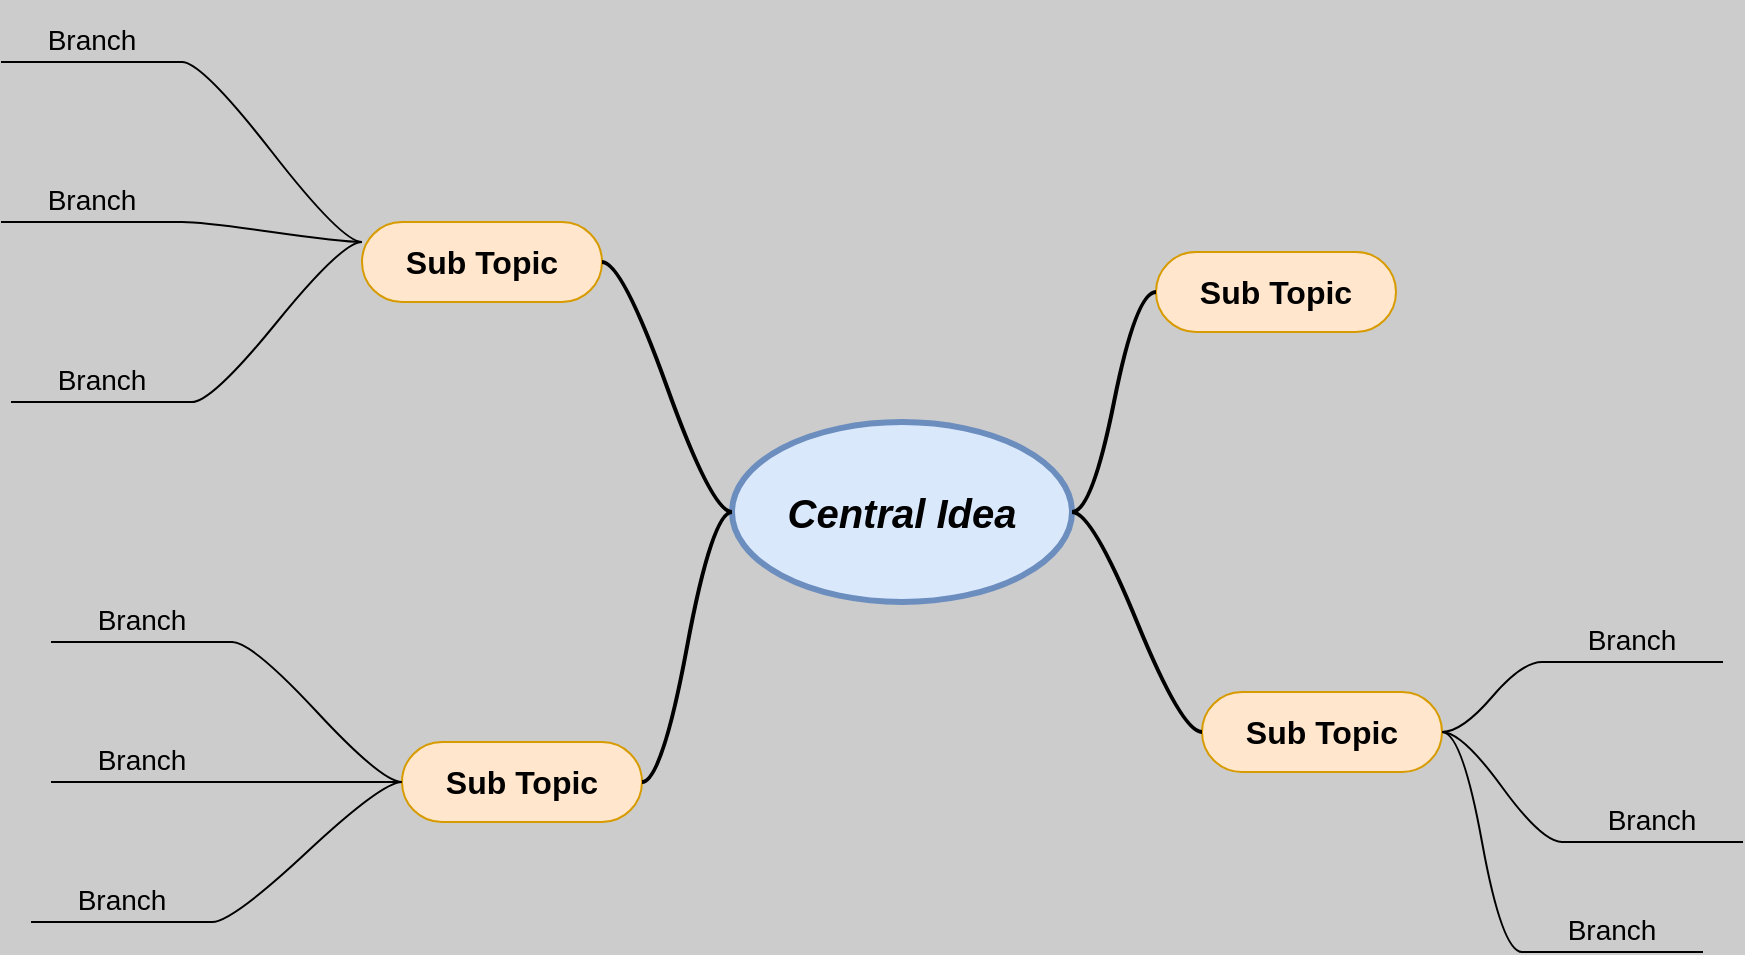 <mxfile version="23.0.2" type="dropbox">
  <diagram name="Page-1" id="xKZVrc7N6ZF7nqNPndqZ">
    <mxGraphModel dx="1434" dy="754" grid="1" gridSize="10" guides="1" tooltips="1" connect="1" arrows="1" fold="1" page="1" pageScale="1" pageWidth="1654" pageHeight="1169" background="#CCCCCC" math="1" shadow="0">
      <root>
        <mxCell id="0" />
        <mxCell id="1" parent="0" />
        <mxCell id="GmPcLuSzd5EldxKo1YOB-1" value="Central Idea" style="ellipse;whiteSpace=wrap;html=1;align=center;newEdgeStyle={&quot;edgeStyle&quot;:&quot;entityRelationEdgeStyle&quot;,&quot;startArrow&quot;:&quot;none&quot;,&quot;endArrow&quot;:&quot;none&quot;,&quot;segment&quot;:10,&quot;curved&quot;:1,&quot;sourcePerimeterSpacing&quot;:0,&quot;targetPerimeterSpacing&quot;:0};treeFolding=1;treeMoving=1;strokeWidth=3;fontSize=20;fontStyle=3;fillColor=#dae8fc;strokeColor=#6c8ebf;fillStyle=solid;" parent="1" vertex="1">
          <mxGeometry x="610" y="350" width="170" height="90" as="geometry" />
        </mxCell>
        <mxCell id="GmPcLuSzd5EldxKo1YOB-2" value="Sub Topic" style="whiteSpace=wrap;html=1;rounded=1;arcSize=50;align=center;verticalAlign=middle;strokeWidth=1;autosize=1;spacing=4;treeFolding=1;treeMoving=1;newEdgeStyle={&quot;edgeStyle&quot;:&quot;entityRelationEdgeStyle&quot;,&quot;startArrow&quot;:&quot;none&quot;,&quot;endArrow&quot;:&quot;none&quot;,&quot;segment&quot;:10,&quot;curved&quot;:1,&quot;sourcePerimeterSpacing&quot;:0,&quot;targetPerimeterSpacing&quot;:0};fontSize=16;fontStyle=1;fillColor=#ffe6cc;strokeColor=#d79b00;" parent="1" vertex="1" collapsed="1">
          <mxGeometry x="822" y="265" width="120" height="40" as="geometry" />
        </mxCell>
        <mxCell id="GmPcLuSzd5EldxKo1YOB-3" value="" style="edgeStyle=entityRelationEdgeStyle;startArrow=none;endArrow=none;segment=10;curved=1;sourcePerimeterSpacing=0;targetPerimeterSpacing=0;rounded=0;exitX=1;exitY=0.5;exitDx=0;exitDy=0;strokeWidth=2;" parent="1" source="GmPcLuSzd5EldxKo1YOB-1" target="GmPcLuSzd5EldxKo1YOB-2" edge="1">
          <mxGeometry relative="1" as="geometry">
            <mxPoint x="760" y="350" as="sourcePoint" />
          </mxGeometry>
        </mxCell>
        <mxCell id="GmPcLuSzd5EldxKo1YOB-4" value="Sub Topic" style="whiteSpace=wrap;html=1;rounded=1;arcSize=50;align=center;verticalAlign=middle;strokeWidth=1;autosize=1;spacing=4;treeFolding=1;treeMoving=1;newEdgeStyle={&quot;edgeStyle&quot;:&quot;entityRelationEdgeStyle&quot;,&quot;startArrow&quot;:&quot;none&quot;,&quot;endArrow&quot;:&quot;none&quot;,&quot;segment&quot;:10,&quot;curved&quot;:1,&quot;sourcePerimeterSpacing&quot;:0,&quot;targetPerimeterSpacing&quot;:0};fontSize=16;fontStyle=1;fillColor=#ffe6cc;strokeColor=#d79b00;" parent="1" vertex="1">
          <mxGeometry x="845" y="485" width="120" height="40" as="geometry" />
        </mxCell>
        <mxCell id="GmPcLuSzd5EldxKo1YOB-5" value="" style="edgeStyle=entityRelationEdgeStyle;startArrow=none;endArrow=none;segment=10;curved=1;sourcePerimeterSpacing=0;targetPerimeterSpacing=0;rounded=0;strokeWidth=2;" parent="1" source="GmPcLuSzd5EldxKo1YOB-1" target="GmPcLuSzd5EldxKo1YOB-4" edge="1">
          <mxGeometry relative="1" as="geometry">
            <mxPoint x="860" y="410" as="sourcePoint" />
          </mxGeometry>
        </mxCell>
        <mxCell id="GmPcLuSzd5EldxKo1YOB-8" value="Sub Topic" style="whiteSpace=wrap;html=1;rounded=1;arcSize=50;align=center;verticalAlign=middle;strokeWidth=1;autosize=1;spacing=4;treeFolding=1;treeMoving=1;newEdgeStyle={&quot;edgeStyle&quot;:&quot;entityRelationEdgeStyle&quot;,&quot;startArrow&quot;:&quot;none&quot;,&quot;endArrow&quot;:&quot;none&quot;,&quot;segment&quot;:10,&quot;curved&quot;:1,&quot;sourcePerimeterSpacing&quot;:0,&quot;targetPerimeterSpacing&quot;:0};fontSize=16;fontStyle=1;fillColor=#ffe6cc;strokeColor=#d79b00;" parent="1" vertex="1">
          <mxGeometry x="445" y="510" width="120" height="40" as="geometry" />
        </mxCell>
        <mxCell id="GmPcLuSzd5EldxKo1YOB-9" value="" style="edgeStyle=entityRelationEdgeStyle;startArrow=none;endArrow=none;segment=10;curved=1;sourcePerimeterSpacing=0;targetPerimeterSpacing=0;rounded=0;exitX=0;exitY=0.5;exitDx=0;exitDy=0;strokeWidth=2;" parent="1" source="GmPcLuSzd5EldxKo1YOB-1" target="GmPcLuSzd5EldxKo1YOB-8" edge="1">
          <mxGeometry relative="1" as="geometry">
            <mxPoint x="620" y="410" as="sourcePoint" />
            <Array as="points">
              <mxPoint x="490" y="370" />
            </Array>
          </mxGeometry>
        </mxCell>
        <mxCell id="GmPcLuSzd5EldxKo1YOB-15" value="Sub Topic" style="whiteSpace=wrap;html=1;rounded=1;arcSize=50;align=center;verticalAlign=middle;strokeWidth=1;autosize=1;spacing=4;treeFolding=1;treeMoving=1;newEdgeStyle={&quot;edgeStyle&quot;:&quot;entityRelationEdgeStyle&quot;,&quot;startArrow&quot;:&quot;none&quot;,&quot;endArrow&quot;:&quot;none&quot;,&quot;segment&quot;:10,&quot;curved&quot;:1,&quot;sourcePerimeterSpacing&quot;:0,&quot;targetPerimeterSpacing&quot;:0};fontSize=16;fontStyle=1;fillColor=#ffe6cc;strokeColor=#d79b00;" parent="1" vertex="1">
          <mxGeometry x="425" y="250" width="120" height="40" as="geometry" />
        </mxCell>
        <mxCell id="GmPcLuSzd5EldxKo1YOB-16" value="" style="edgeStyle=entityRelationEdgeStyle;startArrow=none;endArrow=none;segment=10;curved=1;sourcePerimeterSpacing=0;targetPerimeterSpacing=0;rounded=0;strokeWidth=2;" parent="1" source="GmPcLuSzd5EldxKo1YOB-1" target="GmPcLuSzd5EldxKo1YOB-15" edge="1">
          <mxGeometry relative="1" as="geometry">
            <mxPoint x="430" y="280" as="sourcePoint" />
          </mxGeometry>
        </mxCell>
        <mxCell id="GmPcLuSzd5EldxKo1YOB-18" value="Branch" style="whiteSpace=wrap;html=1;shape=partialRectangle;top=0;left=0;bottom=1;right=0;points=[[0,1],[1,1]];fillColor=none;align=center;verticalAlign=bottom;routingCenterY=0.5;snapToPoint=1;recursiveResize=0;autosize=1;treeFolding=1;treeMoving=1;newEdgeStyle={&quot;edgeStyle&quot;:&quot;entityRelationEdgeStyle&quot;,&quot;startArrow&quot;:&quot;none&quot;,&quot;endArrow&quot;:&quot;none&quot;,&quot;segment&quot;:10,&quot;curved&quot;:1,&quot;sourcePerimeterSpacing&quot;:0,&quot;targetPerimeterSpacing&quot;:0};fontSize=14;" parent="1" vertex="1" visible="0">
          <mxGeometry x="965" y="150" width="90" height="30" as="geometry" />
        </mxCell>
        <mxCell id="GmPcLuSzd5EldxKo1YOB-19" value="" style="edgeStyle=entityRelationEdgeStyle;startArrow=none;endArrow=none;segment=10;curved=1;sourcePerimeterSpacing=0;targetPerimeterSpacing=0;rounded=0;exitX=1;exitY=0.5;exitDx=0;exitDy=0;fontSize=14;" parent="1" source="GmPcLuSzd5EldxKo1YOB-2" target="GmPcLuSzd5EldxKo1YOB-18" edge="1" visible="0">
          <mxGeometry relative="1" as="geometry">
            <mxPoint x="1010" y="180" as="sourcePoint" />
          </mxGeometry>
        </mxCell>
        <mxCell id="GmPcLuSzd5EldxKo1YOB-25" value="Branch" style="whiteSpace=wrap;html=1;shape=partialRectangle;top=0;left=0;bottom=1;right=0;points=[[0,1],[1,1]];fillColor=none;align=center;verticalAlign=bottom;routingCenterY=0.5;snapToPoint=1;recursiveResize=0;autosize=1;treeFolding=1;treeMoving=1;newEdgeStyle={&quot;edgeStyle&quot;:&quot;entityRelationEdgeStyle&quot;,&quot;startArrow&quot;:&quot;none&quot;,&quot;endArrow&quot;:&quot;none&quot;,&quot;segment&quot;:10,&quot;curved&quot;:1,&quot;sourcePerimeterSpacing&quot;:0,&quot;targetPerimeterSpacing&quot;:0};fontSize=14;" parent="1" vertex="1" visible="0">
          <mxGeometry x="965" y="240" width="90" height="30" as="geometry" />
        </mxCell>
        <mxCell id="GmPcLuSzd5EldxKo1YOB-26" value="" style="edgeStyle=entityRelationEdgeStyle;startArrow=none;endArrow=none;segment=10;curved=1;sourcePerimeterSpacing=0;targetPerimeterSpacing=0;rounded=0;exitX=1;exitY=0.5;exitDx=0;exitDy=0;fontSize=14;" parent="1" source="GmPcLuSzd5EldxKo1YOB-2" target="GmPcLuSzd5EldxKo1YOB-25" edge="1" visible="0">
          <mxGeometry relative="1" as="geometry">
            <mxPoint x="950" y="185" as="sourcePoint" />
          </mxGeometry>
        </mxCell>
        <mxCell id="GmPcLuSzd5EldxKo1YOB-28" value="Branch" style="whiteSpace=wrap;html=1;shape=partialRectangle;top=0;left=0;bottom=1;right=0;points=[[0,1],[1,1]];fillColor=none;align=center;verticalAlign=bottom;routingCenterY=0.5;snapToPoint=1;recursiveResize=0;autosize=1;treeFolding=1;treeMoving=1;newEdgeStyle={&quot;edgeStyle&quot;:&quot;entityRelationEdgeStyle&quot;,&quot;startArrow&quot;:&quot;none&quot;,&quot;endArrow&quot;:&quot;none&quot;,&quot;segment&quot;:10,&quot;curved&quot;:1,&quot;sourcePerimeterSpacing&quot;:0,&quot;targetPerimeterSpacing&quot;:0};fontSize=14;" parent="1" vertex="1" visible="0">
          <mxGeometry x="955" y="300" width="90" height="30" as="geometry" />
        </mxCell>
        <mxCell id="GmPcLuSzd5EldxKo1YOB-29" value="" style="edgeStyle=entityRelationEdgeStyle;startArrow=none;endArrow=none;segment=10;curved=1;sourcePerimeterSpacing=0;targetPerimeterSpacing=0;rounded=0;exitX=1;exitY=0.5;exitDx=0;exitDy=0;fontSize=14;" parent="1" source="GmPcLuSzd5EldxKo1YOB-2" target="GmPcLuSzd5EldxKo1YOB-28" edge="1" visible="0">
          <mxGeometry relative="1" as="geometry">
            <mxPoint x="990" y="280" as="sourcePoint" />
          </mxGeometry>
        </mxCell>
        <mxCell id="GmPcLuSzd5EldxKo1YOB-30" value="Branch" style="whiteSpace=wrap;html=1;shape=partialRectangle;top=0;left=0;bottom=1;right=0;points=[[0,1],[1,1]];fillColor=none;align=center;verticalAlign=bottom;routingCenterY=0.5;snapToPoint=1;recursiveResize=0;autosize=1;treeFolding=1;treeMoving=1;newEdgeStyle={&quot;edgeStyle&quot;:&quot;entityRelationEdgeStyle&quot;,&quot;startArrow&quot;:&quot;none&quot;,&quot;endArrow&quot;:&quot;none&quot;,&quot;segment&quot;:10,&quot;curved&quot;:1,&quot;sourcePerimeterSpacing&quot;:0,&quot;targetPerimeterSpacing&quot;:0};fontSize=14;" parent="1" vertex="1">
          <mxGeometry x="245" y="140" width="90" height="30" as="geometry" />
        </mxCell>
        <mxCell id="GmPcLuSzd5EldxKo1YOB-31" value="" style="edgeStyle=entityRelationEdgeStyle;startArrow=none;endArrow=none;segment=10;curved=1;sourcePerimeterSpacing=0;targetPerimeterSpacing=0;rounded=0;exitX=0;exitY=0.25;exitDx=0;exitDy=0;fontSize=14;" parent="1" source="GmPcLuSzd5EldxKo1YOB-15" target="GmPcLuSzd5EldxKo1YOB-30" edge="1">
          <mxGeometry relative="1" as="geometry">
            <mxPoint x="110" y="125" as="sourcePoint" />
          </mxGeometry>
        </mxCell>
        <mxCell id="GmPcLuSzd5EldxKo1YOB-32" value="Branch" style="whiteSpace=wrap;html=1;shape=partialRectangle;top=0;left=0;bottom=1;right=0;points=[[0,1],[1,1]];fillColor=none;align=center;verticalAlign=bottom;routingCenterY=0.5;snapToPoint=1;recursiveResize=0;autosize=1;treeFolding=1;treeMoving=1;newEdgeStyle={&quot;edgeStyle&quot;:&quot;entityRelationEdgeStyle&quot;,&quot;startArrow&quot;:&quot;none&quot;,&quot;endArrow&quot;:&quot;none&quot;,&quot;segment&quot;:10,&quot;curved&quot;:1,&quot;sourcePerimeterSpacing&quot;:0,&quot;targetPerimeterSpacing&quot;:0};fontSize=14;" parent="1" vertex="1">
          <mxGeometry x="250" y="310" width="90" height="30" as="geometry" />
        </mxCell>
        <mxCell id="GmPcLuSzd5EldxKo1YOB-33" value="" style="edgeStyle=entityRelationEdgeStyle;startArrow=none;endArrow=none;segment=10;curved=1;sourcePerimeterSpacing=0;targetPerimeterSpacing=0;rounded=0;exitX=0;exitY=0.25;exitDx=0;exitDy=0;fontSize=14;" parent="1" source="GmPcLuSzd5EldxKo1YOB-15" target="GmPcLuSzd5EldxKo1YOB-32" edge="1">
          <mxGeometry relative="1" as="geometry">
            <mxPoint x="110" y="125" as="sourcePoint" />
            <Array as="points">
              <mxPoint x="320" y="300" />
            </Array>
          </mxGeometry>
        </mxCell>
        <mxCell id="GmPcLuSzd5EldxKo1YOB-34" value="Branch" style="whiteSpace=wrap;html=1;shape=partialRectangle;top=0;left=0;bottom=1;right=0;points=[[0,1],[1,1]];fillColor=none;align=center;verticalAlign=bottom;routingCenterY=0.5;snapToPoint=1;recursiveResize=0;autosize=1;treeFolding=1;treeMoving=1;newEdgeStyle={&quot;edgeStyle&quot;:&quot;entityRelationEdgeStyle&quot;,&quot;startArrow&quot;:&quot;none&quot;,&quot;endArrow&quot;:&quot;none&quot;,&quot;segment&quot;:10,&quot;curved&quot;:1,&quot;sourcePerimeterSpacing&quot;:0,&quot;targetPerimeterSpacing&quot;:0};fontSize=14;" parent="1" vertex="1">
          <mxGeometry x="245" y="220" width="90" height="30" as="geometry" />
        </mxCell>
        <mxCell id="GmPcLuSzd5EldxKo1YOB-35" value="" style="edgeStyle=entityRelationEdgeStyle;startArrow=none;endArrow=none;segment=10;curved=1;sourcePerimeterSpacing=0;targetPerimeterSpacing=0;rounded=0;exitX=0;exitY=0.25;exitDx=0;exitDy=0;fontSize=14;" parent="1" source="GmPcLuSzd5EldxKo1YOB-15" target="GmPcLuSzd5EldxKo1YOB-34" edge="1">
          <mxGeometry relative="1" as="geometry">
            <mxPoint x="110" y="125" as="sourcePoint" />
          </mxGeometry>
        </mxCell>
        <mxCell id="GmPcLuSzd5EldxKo1YOB-42" value="Branch" style="whiteSpace=wrap;html=1;shape=partialRectangle;top=0;left=0;bottom=1;right=0;points=[[0,1],[1,1]];fillColor=none;align=center;verticalAlign=bottom;routingCenterY=0.5;snapToPoint=1;recursiveResize=0;autosize=1;treeFolding=1;treeMoving=1;newEdgeStyle={&quot;edgeStyle&quot;:&quot;entityRelationEdgeStyle&quot;,&quot;startArrow&quot;:&quot;none&quot;,&quot;endArrow&quot;:&quot;none&quot;,&quot;segment&quot;:10,&quot;curved&quot;:1,&quot;sourcePerimeterSpacing&quot;:0,&quot;targetPerimeterSpacing&quot;:0};fontSize=14;" parent="1" vertex="1">
          <mxGeometry x="270" y="430" width="90" height="30" as="geometry" />
        </mxCell>
        <mxCell id="GmPcLuSzd5EldxKo1YOB-43" value="" style="edgeStyle=entityRelationEdgeStyle;startArrow=none;endArrow=none;segment=10;curved=1;sourcePerimeterSpacing=0;targetPerimeterSpacing=0;rounded=0;exitX=0;exitY=0.5;exitDx=0;exitDy=0;fontSize=14;" parent="1" source="GmPcLuSzd5EldxKo1YOB-8" target="GmPcLuSzd5EldxKo1YOB-42" edge="1">
          <mxGeometry relative="1" as="geometry">
            <mxPoint x="390" y="398" as="sourcePoint" />
            <Array as="points">
              <mxPoint x="480" y="340" />
            </Array>
          </mxGeometry>
        </mxCell>
        <mxCell id="GmPcLuSzd5EldxKo1YOB-44" value="Branch" style="whiteSpace=wrap;html=1;shape=partialRectangle;top=0;left=0;bottom=1;right=0;points=[[0,1],[1,1]];fillColor=none;align=center;verticalAlign=bottom;routingCenterY=0.5;snapToPoint=1;recursiveResize=0;autosize=1;treeFolding=1;treeMoving=1;newEdgeStyle={&quot;edgeStyle&quot;:&quot;entityRelationEdgeStyle&quot;,&quot;startArrow&quot;:&quot;none&quot;,&quot;endArrow&quot;:&quot;none&quot;,&quot;segment&quot;:10,&quot;curved&quot;:1,&quot;sourcePerimeterSpacing&quot;:0,&quot;targetPerimeterSpacing&quot;:0};fontSize=14;" parent="1" vertex="1">
          <mxGeometry x="260" y="570" width="90" height="30" as="geometry" />
        </mxCell>
        <mxCell id="GmPcLuSzd5EldxKo1YOB-45" value="" style="edgeStyle=entityRelationEdgeStyle;startArrow=none;endArrow=none;segment=10;curved=1;sourcePerimeterSpacing=0;targetPerimeterSpacing=0;rounded=0;exitX=0;exitY=0.5;exitDx=0;exitDy=0;fontSize=14;" parent="1" source="GmPcLuSzd5EldxKo1YOB-8" target="GmPcLuSzd5EldxKo1YOB-44" edge="1">
          <mxGeometry relative="1" as="geometry">
            <mxPoint x="390" y="398" as="sourcePoint" />
            <Array as="points">
              <mxPoint x="320" y="490" />
            </Array>
          </mxGeometry>
        </mxCell>
        <mxCell id="GmPcLuSzd5EldxKo1YOB-46" value="Branch" style="whiteSpace=wrap;html=1;shape=partialRectangle;top=0;left=0;bottom=1;right=0;points=[[0,1],[1,1]];fillColor=none;align=center;verticalAlign=bottom;routingCenterY=0.5;snapToPoint=1;recursiveResize=0;autosize=1;treeFolding=1;treeMoving=1;newEdgeStyle={&quot;edgeStyle&quot;:&quot;entityRelationEdgeStyle&quot;,&quot;startArrow&quot;:&quot;none&quot;,&quot;endArrow&quot;:&quot;none&quot;,&quot;segment&quot;:10,&quot;curved&quot;:1,&quot;sourcePerimeterSpacing&quot;:0,&quot;targetPerimeterSpacing&quot;:0};fontSize=14;" parent="1" vertex="1">
          <mxGeometry x="270" y="500" width="90" height="30" as="geometry" />
        </mxCell>
        <mxCell id="GmPcLuSzd5EldxKo1YOB-47" value="" style="edgeStyle=entityRelationEdgeStyle;startArrow=none;endArrow=none;segment=10;curved=1;sourcePerimeterSpacing=0;targetPerimeterSpacing=0;rounded=0;exitX=0;exitY=0.5;exitDx=0;exitDy=0;fontSize=14;" parent="1" source="GmPcLuSzd5EldxKo1YOB-8" target="GmPcLuSzd5EldxKo1YOB-46" edge="1">
          <mxGeometry relative="1" as="geometry">
            <mxPoint x="390" y="398" as="sourcePoint" />
          </mxGeometry>
        </mxCell>
        <mxCell id="GmPcLuSzd5EldxKo1YOB-51" value="Branch" style="whiteSpace=wrap;html=1;shape=partialRectangle;top=0;left=0;bottom=1;right=0;points=[[0,1],[1,1]];fillColor=none;align=center;verticalAlign=bottom;routingCenterY=0.5;snapToPoint=1;recursiveResize=0;autosize=1;treeFolding=1;treeMoving=1;newEdgeStyle={&quot;edgeStyle&quot;:&quot;entityRelationEdgeStyle&quot;,&quot;startArrow&quot;:&quot;none&quot;,&quot;endArrow&quot;:&quot;none&quot;,&quot;segment&quot;:10,&quot;curved&quot;:1,&quot;sourcePerimeterSpacing&quot;:0,&quot;targetPerimeterSpacing&quot;:0};fontSize=14;" parent="1" vertex="1">
          <mxGeometry x="1005" y="585" width="90" height="30" as="geometry" />
        </mxCell>
        <mxCell id="GmPcLuSzd5EldxKo1YOB-52" value="" style="edgeStyle=entityRelationEdgeStyle;startArrow=none;endArrow=none;segment=10;curved=1;sourcePerimeterSpacing=0;targetPerimeterSpacing=0;rounded=0;exitX=1;exitY=0.5;exitDx=0;exitDy=0;" parent="1" source="GmPcLuSzd5EldxKo1YOB-4" target="GmPcLuSzd5EldxKo1YOB-51" edge="1">
          <mxGeometry relative="1" as="geometry">
            <mxPoint x="1000" y="430" as="sourcePoint" />
          </mxGeometry>
        </mxCell>
        <mxCell id="GmPcLuSzd5EldxKo1YOB-53" value="Branch" style="whiteSpace=wrap;html=1;shape=partialRectangle;top=0;left=0;bottom=1;right=0;points=[[0,1],[1,1]];fillColor=none;align=center;verticalAlign=bottom;routingCenterY=0.5;snapToPoint=1;recursiveResize=0;autosize=1;treeFolding=1;treeMoving=1;newEdgeStyle={&quot;edgeStyle&quot;:&quot;entityRelationEdgeStyle&quot;,&quot;startArrow&quot;:&quot;none&quot;,&quot;endArrow&quot;:&quot;none&quot;,&quot;segment&quot;:10,&quot;curved&quot;:1,&quot;sourcePerimeterSpacing&quot;:0,&quot;targetPerimeterSpacing&quot;:0};fontSize=14;" parent="1" vertex="1">
          <mxGeometry x="1025" y="530" width="90" height="30" as="geometry" />
        </mxCell>
        <mxCell id="GmPcLuSzd5EldxKo1YOB-54" value="" style="edgeStyle=entityRelationEdgeStyle;startArrow=none;endArrow=none;segment=10;curved=1;sourcePerimeterSpacing=0;targetPerimeterSpacing=0;rounded=0;exitX=1;exitY=0.5;exitDx=0;exitDy=0;" parent="1" source="GmPcLuSzd5EldxKo1YOB-4" target="GmPcLuSzd5EldxKo1YOB-53" edge="1">
          <mxGeometry relative="1" as="geometry">
            <mxPoint x="1000" y="430" as="sourcePoint" />
            <Array as="points">
              <mxPoint x="1010" y="395" />
            </Array>
          </mxGeometry>
        </mxCell>
        <mxCell id="GmPcLuSzd5EldxKo1YOB-55" value="Branch" style="whiteSpace=wrap;html=1;shape=partialRectangle;top=0;left=0;bottom=1;right=0;points=[[0,1],[1,1]];fillColor=none;align=center;verticalAlign=bottom;routingCenterY=0.5;snapToPoint=1;recursiveResize=0;autosize=1;treeFolding=1;treeMoving=1;newEdgeStyle={&quot;edgeStyle&quot;:&quot;entityRelationEdgeStyle&quot;,&quot;startArrow&quot;:&quot;none&quot;,&quot;endArrow&quot;:&quot;none&quot;,&quot;segment&quot;:10,&quot;curved&quot;:1,&quot;sourcePerimeterSpacing&quot;:0,&quot;targetPerimeterSpacing&quot;:0};fontSize=14;" parent="1" vertex="1">
          <mxGeometry x="1015" y="440" width="90" height="30" as="geometry" />
        </mxCell>
        <mxCell id="GmPcLuSzd5EldxKo1YOB-56" value="" style="edgeStyle=entityRelationEdgeStyle;startArrow=none;endArrow=none;segment=10;curved=1;sourcePerimeterSpacing=0;targetPerimeterSpacing=0;rounded=0;exitX=1;exitY=0.5;exitDx=0;exitDy=0;" parent="1" source="GmPcLuSzd5EldxKo1YOB-4" target="GmPcLuSzd5EldxKo1YOB-55" edge="1">
          <mxGeometry relative="1" as="geometry">
            <mxPoint x="1000" y="430" as="sourcePoint" />
          </mxGeometry>
        </mxCell>
      </root>
    </mxGraphModel>
  </diagram>
</mxfile>
